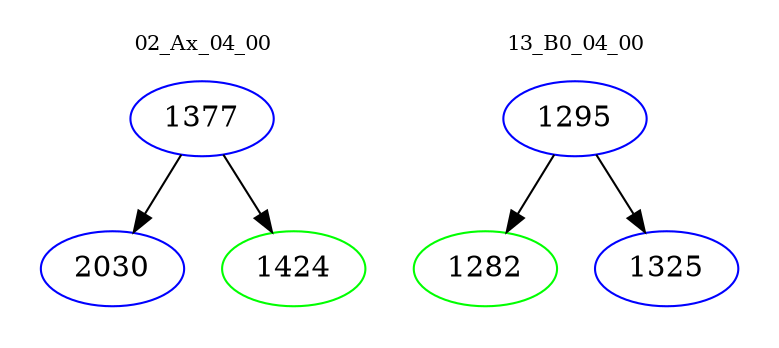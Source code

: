 digraph{
subgraph cluster_0 {
color = white
label = "02_Ax_04_00";
fontsize=10;
T0_1377 [label="1377", color="blue"]
T0_1377 -> T0_2030 [color="black"]
T0_2030 [label="2030", color="blue"]
T0_1377 -> T0_1424 [color="black"]
T0_1424 [label="1424", color="green"]
}
subgraph cluster_1 {
color = white
label = "13_B0_04_00";
fontsize=10;
T1_1295 [label="1295", color="blue"]
T1_1295 -> T1_1282 [color="black"]
T1_1282 [label="1282", color="green"]
T1_1295 -> T1_1325 [color="black"]
T1_1325 [label="1325", color="blue"]
}
}
